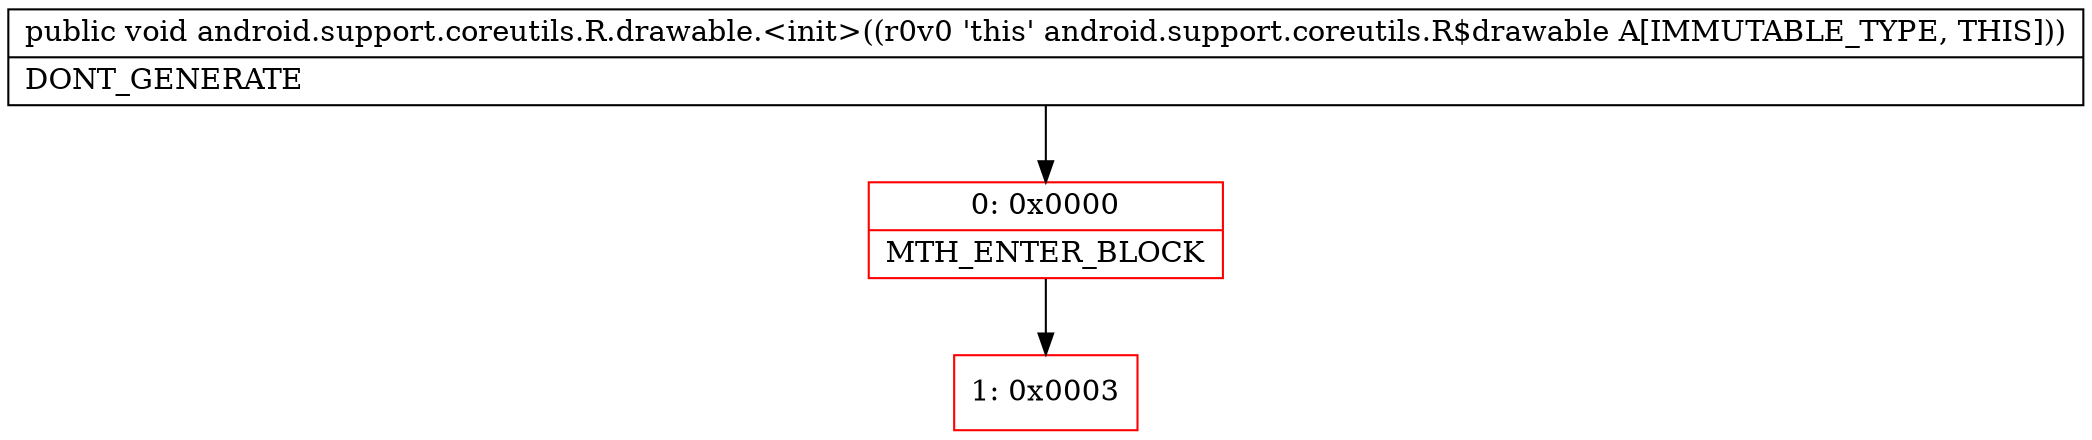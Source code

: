 digraph "CFG forandroid.support.coreutils.R.drawable.\<init\>()V" {
subgraph cluster_Region_2092463778 {
label = "R(0)";
node [shape=record,color=blue];
}
Node_0 [shape=record,color=red,label="{0\:\ 0x0000|MTH_ENTER_BLOCK\l}"];
Node_1 [shape=record,color=red,label="{1\:\ 0x0003}"];
MethodNode[shape=record,label="{public void android.support.coreutils.R.drawable.\<init\>((r0v0 'this' android.support.coreutils.R$drawable A[IMMUTABLE_TYPE, THIS]))  | DONT_GENERATE\l}"];
MethodNode -> Node_0;
Node_0 -> Node_1;
}

